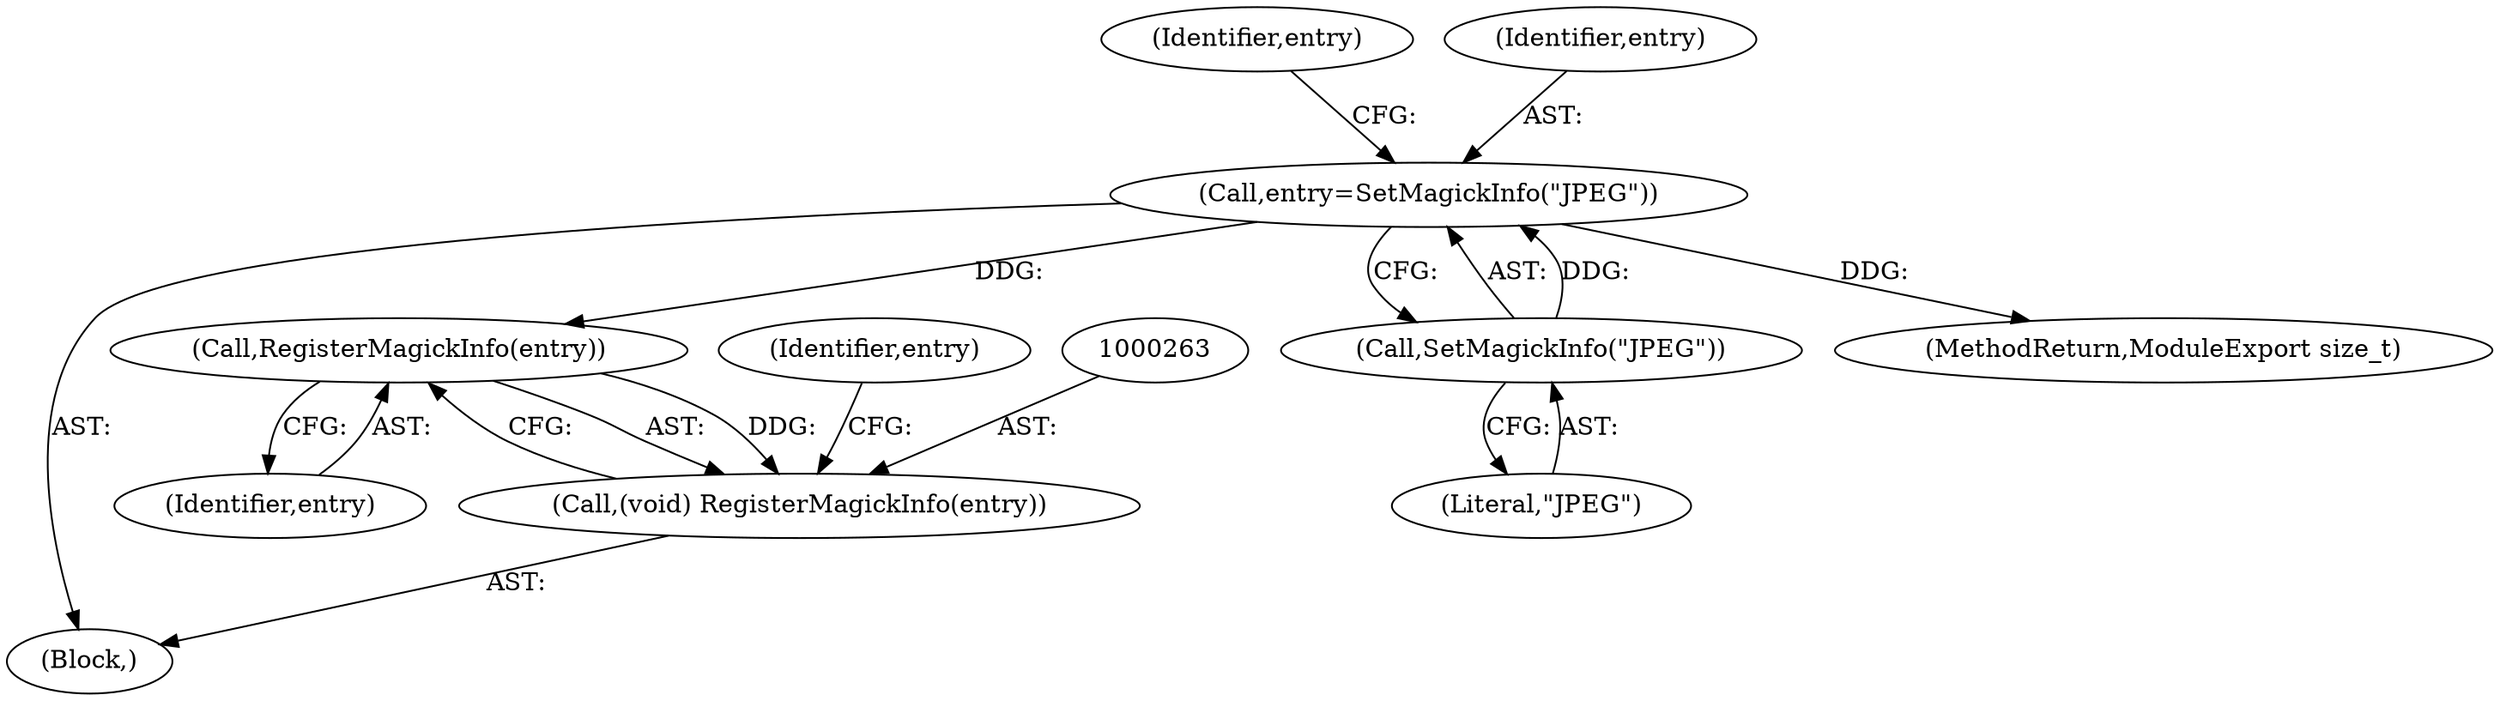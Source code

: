 digraph "0_ImageMagick_948356eec65aea91995d4b7cc487d197d2c5f602_0@pointer" {
"1000264" [label="(Call,RegisterMagickInfo(entry))"];
"1000193" [label="(Call,entry=SetMagickInfo(\"JPEG\"))"];
"1000195" [label="(Call,SetMagickInfo(\"JPEG\"))"];
"1000262" [label="(Call,(void) RegisterMagickInfo(entry))"];
"1000195" [label="(Call,SetMagickInfo(\"JPEG\"))"];
"1000264" [label="(Call,RegisterMagickInfo(entry))"];
"1000267" [label="(Identifier,entry)"];
"1000193" [label="(Call,entry=SetMagickInfo(\"JPEG\"))"];
"1000196" [label="(Literal,\"JPEG\")"];
"1000199" [label="(Identifier,entry)"];
"1000102" [label="(Block,)"];
"1000194" [label="(Identifier,entry)"];
"1000262" [label="(Call,(void) RegisterMagickInfo(entry))"];
"1000265" [label="(Identifier,entry)"];
"1000466" [label="(MethodReturn,ModuleExport size_t)"];
"1000264" -> "1000262"  [label="AST: "];
"1000264" -> "1000265"  [label="CFG: "];
"1000265" -> "1000264"  [label="AST: "];
"1000262" -> "1000264"  [label="CFG: "];
"1000264" -> "1000262"  [label="DDG: "];
"1000193" -> "1000264"  [label="DDG: "];
"1000193" -> "1000102"  [label="AST: "];
"1000193" -> "1000195"  [label="CFG: "];
"1000194" -> "1000193"  [label="AST: "];
"1000195" -> "1000193"  [label="AST: "];
"1000199" -> "1000193"  [label="CFG: "];
"1000193" -> "1000466"  [label="DDG: "];
"1000195" -> "1000193"  [label="DDG: "];
"1000195" -> "1000196"  [label="CFG: "];
"1000196" -> "1000195"  [label="AST: "];
"1000262" -> "1000102"  [label="AST: "];
"1000263" -> "1000262"  [label="AST: "];
"1000267" -> "1000262"  [label="CFG: "];
}
